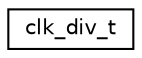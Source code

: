 digraph "Graphical Class Hierarchy"
{
 // LATEX_PDF_SIZE
  edge [fontname="Helvetica",fontsize="10",labelfontname="Helvetica",labelfontsize="10"];
  node [fontname="Helvetica",fontsize="10",shape=record];
  rankdir="LR";
  Node0 [label="clk_div_t",height=0.2,width=0.4,color="black", fillcolor="white", style="filled",URL="$structclk__div__t.html",tooltip="Clock divider configuration."];
}
